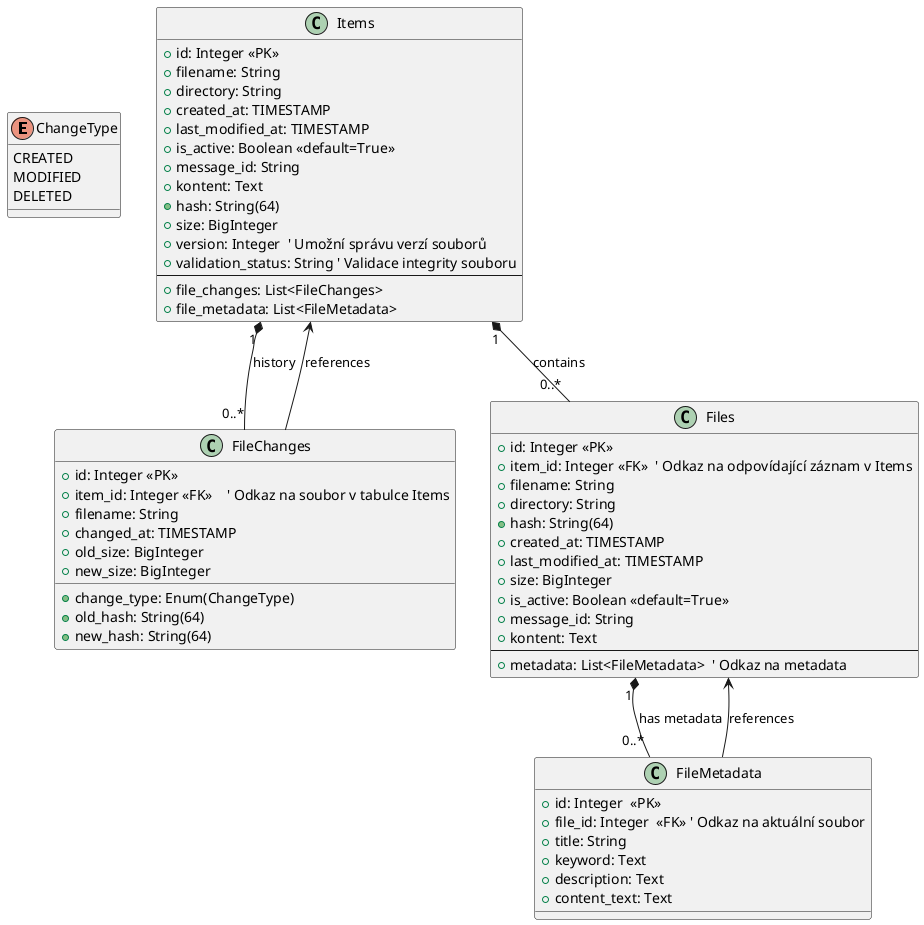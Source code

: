 @startuml
'https://plantuml.com/class-diagram


enum ChangeType {
    CREATED
    MODIFIED
    DELETED
}

' Třída Items reprezentuje trvalé záznamy souborů (historie)
class Items {
    +id: Integer <<PK>>
    +filename: String
    +directory: String
    +created_at: TIMESTAMP
    +last_modified_at: TIMESTAMP
    +is_active: Boolean <<default=True>>
    +message_id: String
    +kontent: Text
    +hash: String(64)
    +size: BigInteger
    +version: Integer  ' Umožní správu verzí souborů
    +validation_status: String ' Validace integrity souboru
    --
    +file_changes: List<FileChanges>
    +file_metadata: List<FileMetadata>
}


' Uchovává změny souborů (log změn)
class FileChanges {
    +id: Integer <<PK>>
    +item_id: Integer <<FK>>    ' Odkaz na soubor v tabulce Items
    +filename: String
    +changed_at: TIMESTAMP
    +old_size: BigInteger
    +new_size: BigInteger
    +change_type: Enum(ChangeType)
    +old_hash: String(64)
    +new_hash: String(64)
}

' Aktuální soubory s detailními informacemi o stavu souboru
class Files {
    +id: Integer <<PK>>
    +item_id: Integer <<FK>>  ' Odkaz na odpovídající záznam v Items
    +filename: String
    +directory: String
    +hash: String(64)
    +created_at: TIMESTAMP
    +last_modified_at: TIMESTAMP
    +size: BigInteger
    +is_active: Boolean <<default=True>>
    +message_id: String
    +kontent: Text
    --
    +metadata: List<FileMetadata>  ' Odkaz na metadata
}

' Metadata souborů
class FileMetadata {
    +id: Integer  <<PK>>
    +file_id: Integer  <<FK>> ' Odkaz na aktuální soubor
    +title: String
    +keyword: Text
    +description: Text
    +content_text: Text
}


' Vztahy mezi třídami
Items "1" *-- "0..*" FileChanges : history
Items "1" *-- "0..*" Files : contains
Files "1" *-- "0..*" FileMetadata : has metadata
FileChanges --> Items: references
FileMetadata --> Files: references

@enduml